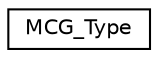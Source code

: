 digraph "Graphical Class Hierarchy"
{
 // LATEX_PDF_SIZE
  edge [fontname="Helvetica",fontsize="10",labelfontname="Helvetica",labelfontsize="10"];
  node [fontname="Helvetica",fontsize="10",shape=record];
  rankdir="LR";
  Node0 [label="MCG_Type",height=0.2,width=0.4,color="black", fillcolor="white", style="filled",URL="$struct_m_c_g___type.html",tooltip=" "];
}
